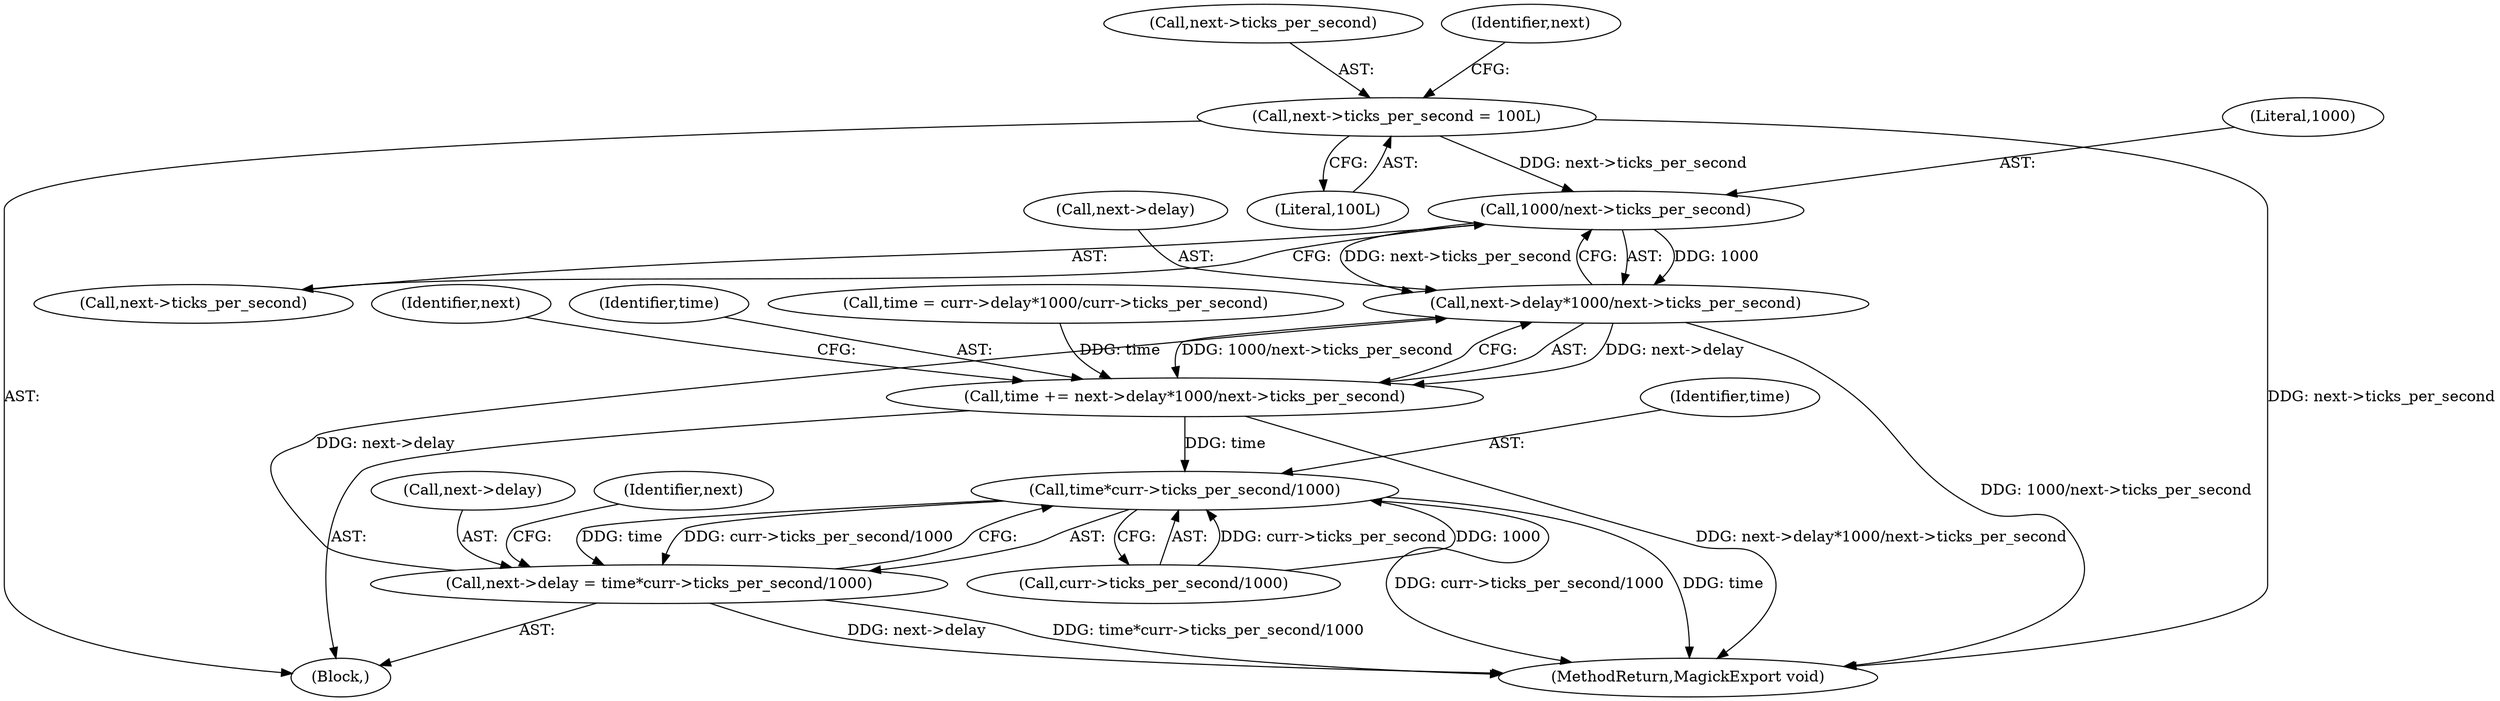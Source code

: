 digraph "1_ImageMagick6_1ddcf2e4f28029a888cadef2e757509ef5047ad8@pointer" {
"1000247" [label="(Call,next->ticks_per_second = 100L)"];
"1000242" [label="(Call,1000/next->ticks_per_second)"];
"1000238" [label="(Call,next->delay*1000/next->ticks_per_second)"];
"1000236" [label="(Call,time += next->delay*1000/next->ticks_per_second)"];
"1000256" [label="(Call,time*curr->ticks_per_second/1000)"];
"1000252" [label="(Call,next->delay = time*curr->ticks_per_second/1000)"];
"1000249" [label="(Identifier,next)"];
"1000256" [label="(Call,time*curr->ticks_per_second/1000)"];
"1000242" [label="(Call,1000/next->ticks_per_second)"];
"1000265" [label="(Identifier,next)"];
"1000257" [label="(Identifier,time)"];
"1000236" [label="(Call,time += next->delay*1000/next->ticks_per_second)"];
"1000237" [label="(Identifier,time)"];
"1000258" [label="(Call,curr->ticks_per_second/1000)"];
"1000244" [label="(Call,next->ticks_per_second)"];
"1000284" [label="(MethodReturn,MagickExport void)"];
"1000247" [label="(Call,next->ticks_per_second = 100L)"];
"1000248" [label="(Call,next->ticks_per_second)"];
"1000243" [label="(Literal,1000)"];
"1000253" [label="(Call,next->delay)"];
"1000252" [label="(Call,next->delay = time*curr->ticks_per_second/1000)"];
"1000223" [label="(Block,)"];
"1000225" [label="(Call,time = curr->delay*1000/curr->ticks_per_second)"];
"1000254" [label="(Identifier,next)"];
"1000238" [label="(Call,next->delay*1000/next->ticks_per_second)"];
"1000251" [label="(Literal,100L)"];
"1000239" [label="(Call,next->delay)"];
"1000247" -> "1000223"  [label="AST: "];
"1000247" -> "1000251"  [label="CFG: "];
"1000248" -> "1000247"  [label="AST: "];
"1000251" -> "1000247"  [label="AST: "];
"1000254" -> "1000247"  [label="CFG: "];
"1000247" -> "1000284"  [label="DDG: next->ticks_per_second"];
"1000247" -> "1000242"  [label="DDG: next->ticks_per_second"];
"1000242" -> "1000238"  [label="AST: "];
"1000242" -> "1000244"  [label="CFG: "];
"1000243" -> "1000242"  [label="AST: "];
"1000244" -> "1000242"  [label="AST: "];
"1000238" -> "1000242"  [label="CFG: "];
"1000242" -> "1000238"  [label="DDG: 1000"];
"1000242" -> "1000238"  [label="DDG: next->ticks_per_second"];
"1000238" -> "1000236"  [label="AST: "];
"1000239" -> "1000238"  [label="AST: "];
"1000236" -> "1000238"  [label="CFG: "];
"1000238" -> "1000284"  [label="DDG: 1000/next->ticks_per_second"];
"1000238" -> "1000236"  [label="DDG: next->delay"];
"1000238" -> "1000236"  [label="DDG: 1000/next->ticks_per_second"];
"1000252" -> "1000238"  [label="DDG: next->delay"];
"1000236" -> "1000223"  [label="AST: "];
"1000237" -> "1000236"  [label="AST: "];
"1000249" -> "1000236"  [label="CFG: "];
"1000236" -> "1000284"  [label="DDG: next->delay*1000/next->ticks_per_second"];
"1000225" -> "1000236"  [label="DDG: time"];
"1000236" -> "1000256"  [label="DDG: time"];
"1000256" -> "1000252"  [label="AST: "];
"1000256" -> "1000258"  [label="CFG: "];
"1000257" -> "1000256"  [label="AST: "];
"1000258" -> "1000256"  [label="AST: "];
"1000252" -> "1000256"  [label="CFG: "];
"1000256" -> "1000284"  [label="DDG: curr->ticks_per_second/1000"];
"1000256" -> "1000284"  [label="DDG: time"];
"1000256" -> "1000252"  [label="DDG: time"];
"1000256" -> "1000252"  [label="DDG: curr->ticks_per_second/1000"];
"1000258" -> "1000256"  [label="DDG: curr->ticks_per_second"];
"1000258" -> "1000256"  [label="DDG: 1000"];
"1000252" -> "1000223"  [label="AST: "];
"1000253" -> "1000252"  [label="AST: "];
"1000265" -> "1000252"  [label="CFG: "];
"1000252" -> "1000284"  [label="DDG: next->delay"];
"1000252" -> "1000284"  [label="DDG: time*curr->ticks_per_second/1000"];
}
